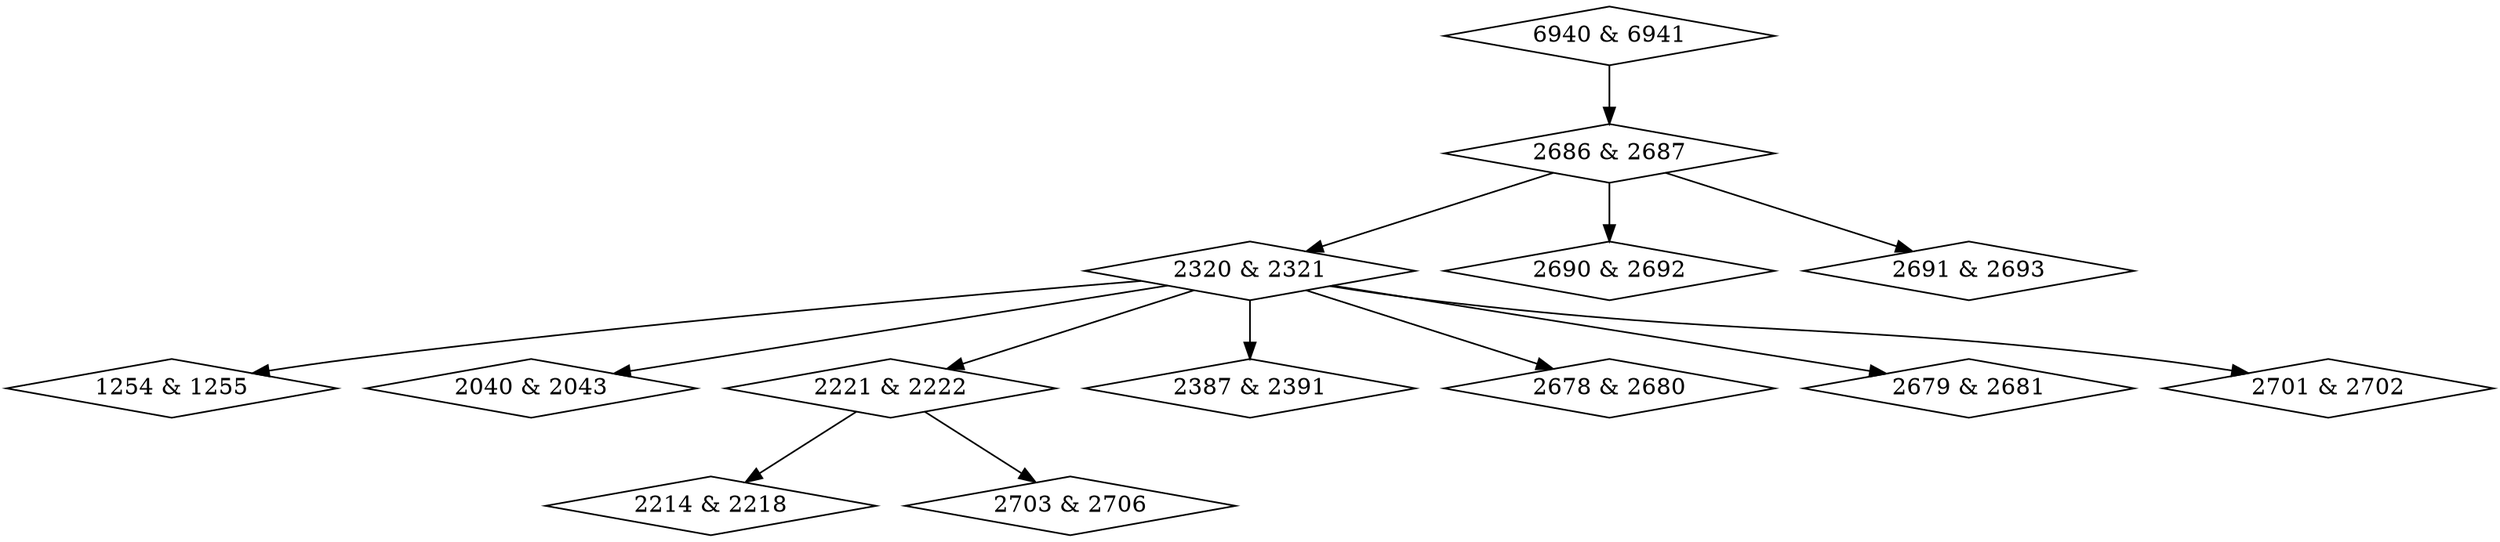 digraph {
0 [label = "1254 & 1255", shape = diamond];
1 [label = "2040 & 2043", shape = diamond];
2 [label = "2214 & 2218", shape = diamond];
3 [label = "2221 & 2222", shape = diamond];
4 [label = "2320 & 2321", shape = diamond];
5 [label = "2387 & 2391", shape = diamond];
6 [label = "2678 & 2680", shape = diamond];
7 [label = "2679 & 2681", shape = diamond];
8 [label = "2686 & 2687", shape = diamond];
9 [label = "2690 & 2692", shape = diamond];
10 [label = "2691 & 2693", shape = diamond];
11 [label = "2701 & 2702", shape = diamond];
12 [label = "2703 & 2706", shape = diamond];
13 [label = "6940 & 6941", shape = diamond];
3->2;
3->12;
4->0;
4->1;
4->3;
4->5;
4->6;
4->7;
4->11;
8->4;
8->9;
8->10;
13->8;
}
